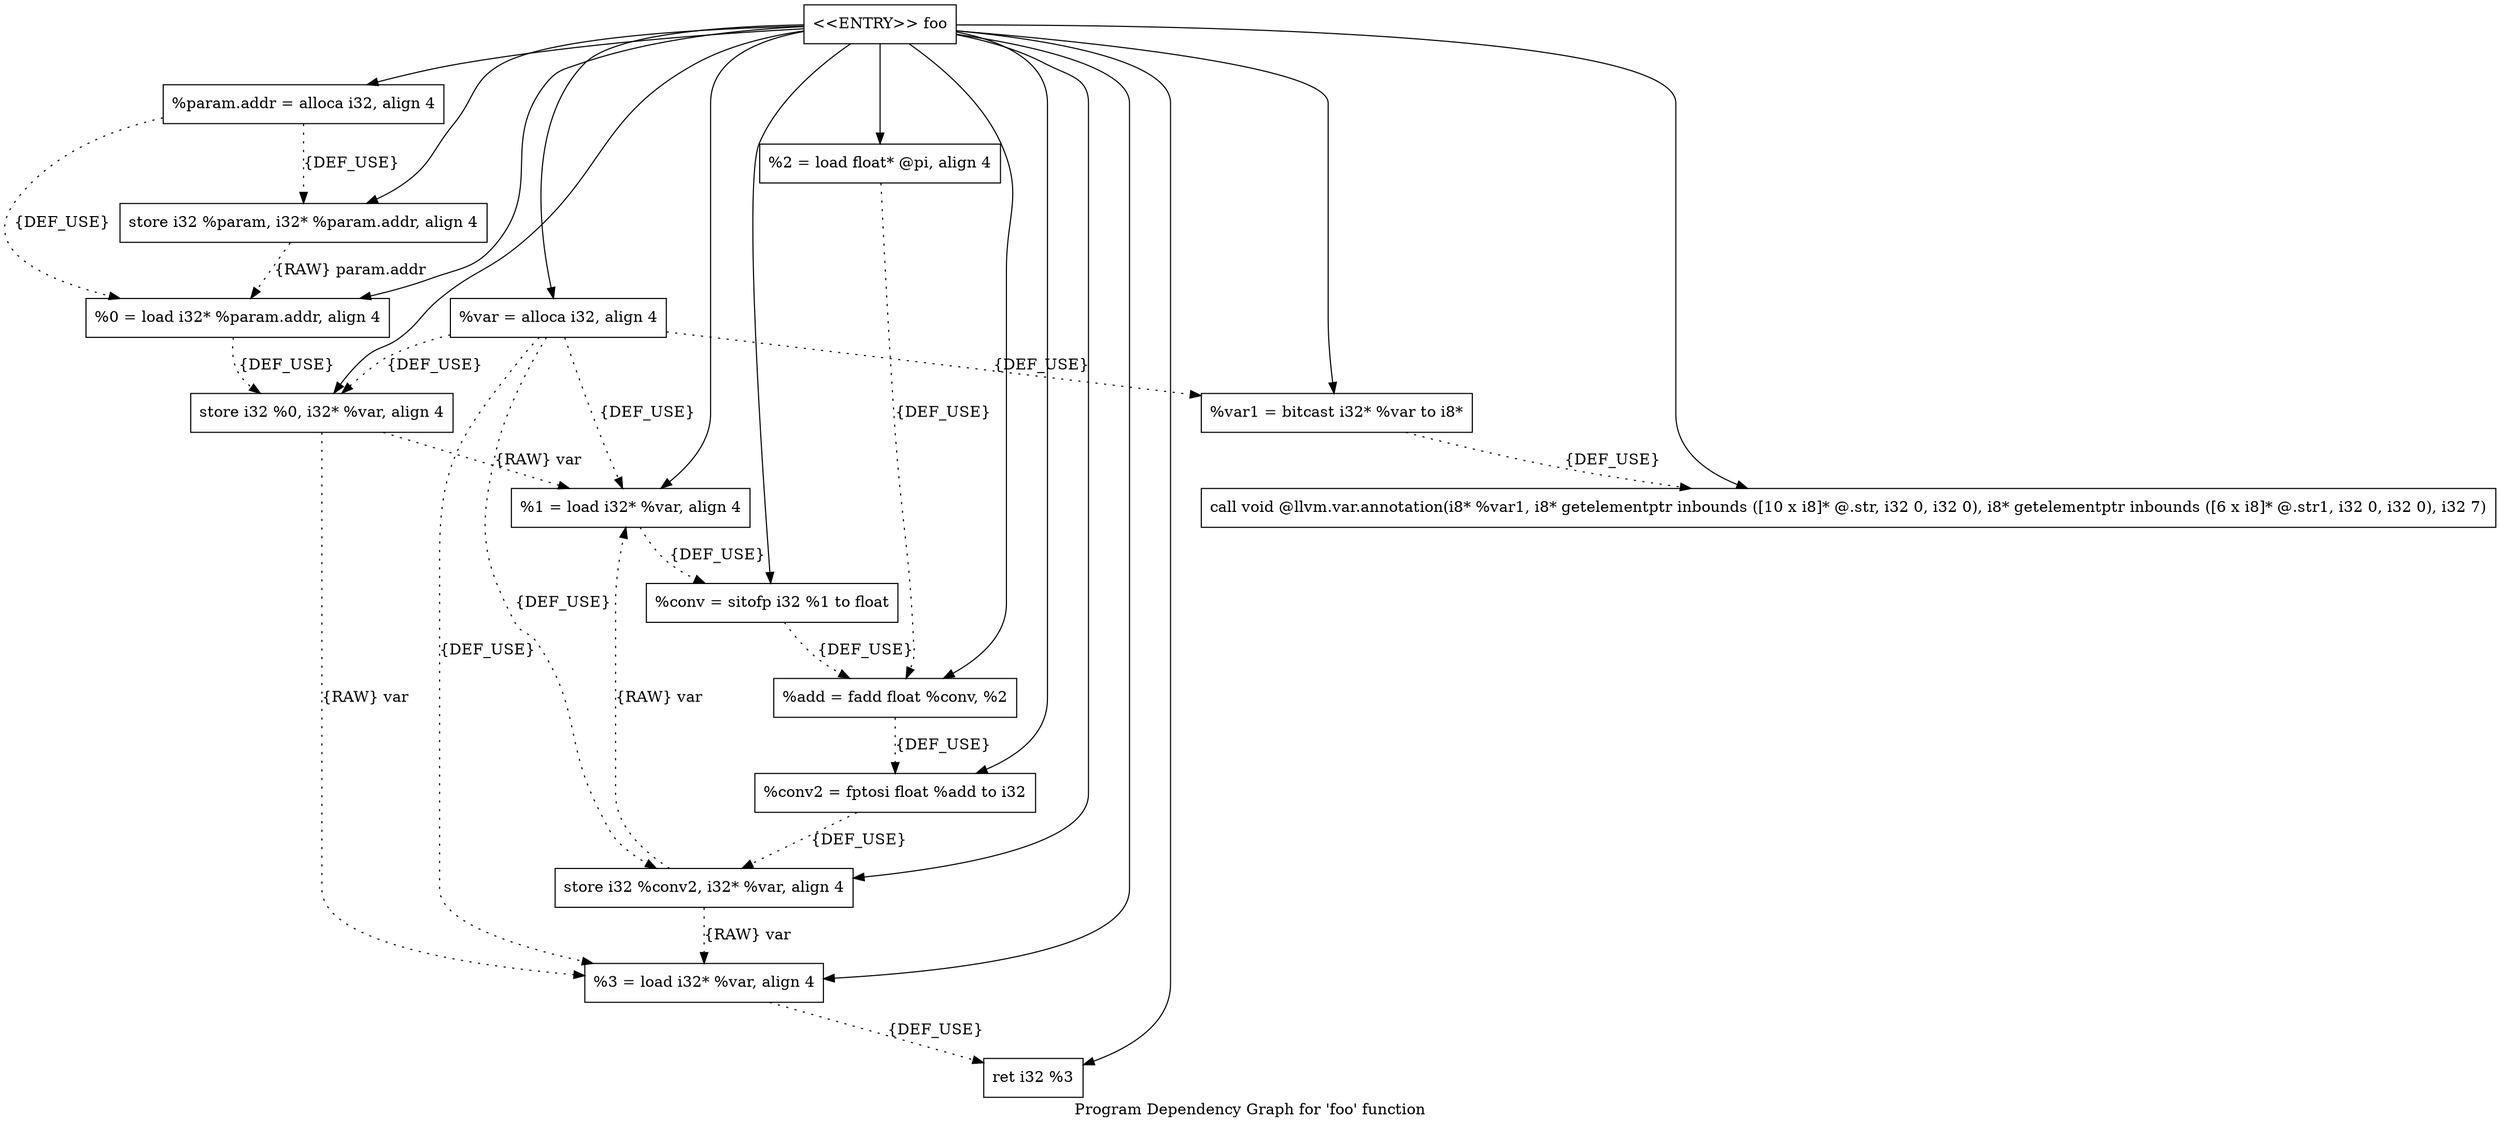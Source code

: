 digraph "Program Dependency Graph for 'foo' function" {
	label="Program Dependency Graph for 'foo' function";

	Node0x2a66030 [shape=record,label="{  %param.addr = alloca i32, align 4}"];
	Node0x2a66030 -> Node0x2a660a0[style=dotted,label = "{DEF_USE}" ];
	Node0x2a66030 -> Node0x2a66110[style=dotted,label = "{DEF_USE}" ];
	Node0x2a660a0 [shape=record,label="{  store i32 %param, i32* %param.addr, align 4}"];
	Node0x2a660a0 -> Node0x2a66110[style=dotted,label = "{RAW} param.addr"];
	Node0x2a66110 [shape=record,label="{  %0 = load i32* %param.addr, align 4}"];
	Node0x2a66110 -> Node0x2a66180[style=dotted,label = "{DEF_USE}" ];
	Node0x2a661e0 [shape=record,label="{  %var = alloca i32, align 4}"];
	Node0x2a661e0 -> Node0x2a66250[style=dotted,label = "{DEF_USE}" ];
	Node0x2a661e0 -> Node0x2a66180[style=dotted,label = "{DEF_USE}" ];
	Node0x2a661e0 -> Node0x2a66330[style=dotted,label = "{DEF_USE}" ];
	Node0x2a661e0 -> Node0x2a66300[style=dotted,label = "{DEF_USE}" ];
	Node0x2a661e0 -> Node0x2a663e0[style=dotted,label = "{DEF_USE}" ];
	Node0x2a66250 [shape=record,label="{  %var1 = bitcast i32* %var to i8*}"];
	Node0x2a66250 -> Node0x2a66570[style=dotted,label = "{DEF_USE}" ];
	Node0x2a66180 [shape=record,label="{  store i32 %0, i32* %var, align 4}"];
	Node0x2a66180 -> Node0x2a66330[style=dotted,label = "{RAW} var"];
	Node0x2a66180 -> Node0x2a663e0[style=dotted,label = "{RAW} var"];
	Node0x2a66330 [shape=record,label="{  %1 = load i32* %var, align 4}"];
	Node0x2a66330 -> Node0x2a65980[style=dotted,label = "{DEF_USE}" ];
	Node0x2a66300 [shape=record,label="{  store i32 %conv2, i32* %var, align 4}"];
	Node0x2a66300 -> Node0x2a66330[style=dotted,label = "{RAW} var"];
	Node0x2a66300 -> Node0x2a663e0[style=dotted,label = "{RAW} var"];
	Node0x2a663e0 [shape=record,label="{  %3 = load i32* %var, align 4}"];
	Node0x2a663e0 -> Node0x2a66820[style=dotted,label = "{DEF_USE}" ];
	Node0x2a66570 [shape=record,label="{  call void @llvm.var.annotation(i8* %var1, i8* getelementptr inbounds ([10 x i8]* @.str, i32 0, i32 0), i8* getelementptr inbounds ([6 x i8]* @.str1, i32 0, i32 0), i32 7)}"];
	Node0x2a65980 [shape=record,label="{  %conv = sitofp i32 %1 to float}"];
	Node0x2a65980 -> Node0x2a66620[style=dotted,label = "{DEF_USE}" ];
	Node0x2a66620 [shape=record,label="{  %add = fadd float %conv, %2}"];
	Node0x2a66620 -> Node0x2a66720[style=dotted,label = "{DEF_USE}" ];
	Node0x2a66690 [shape=record,label="{  %2 = load float* @pi, align 4}"];
	Node0x2a66690 -> Node0x2a66620[style=dotted,label = "{DEF_USE}" ];
	Node0x2a66720 [shape=record,label="{  %conv2 = fptosi float %add to i32}"];
	Node0x2a66720 -> Node0x2a66300[style=dotted,label = "{DEF_USE}" ];
	Node0x2a66820 [shape=record,label="{  ret i32 %3}"];
	Node0x2a66890 [shape=record,label="{\<\<ENTRY\>\> foo}"];
	Node0x2a66890 -> Node0x2a66030;
	Node0x2a66890 -> Node0x2a661e0;
	Node0x2a66890 -> Node0x2a660a0;
	Node0x2a66890 -> Node0x2a66250;
	Node0x2a66890 -> Node0x2a66570;
	Node0x2a66890 -> Node0x2a66110;
	Node0x2a66890 -> Node0x2a66180;
	Node0x2a66890 -> Node0x2a66330;
	Node0x2a66890 -> Node0x2a65980;
	Node0x2a66890 -> Node0x2a66690;
	Node0x2a66890 -> Node0x2a66620;
	Node0x2a66890 -> Node0x2a66720;
	Node0x2a66890 -> Node0x2a66300;
	Node0x2a66890 -> Node0x2a663e0;
	Node0x2a66890 -> Node0x2a66820;
}
